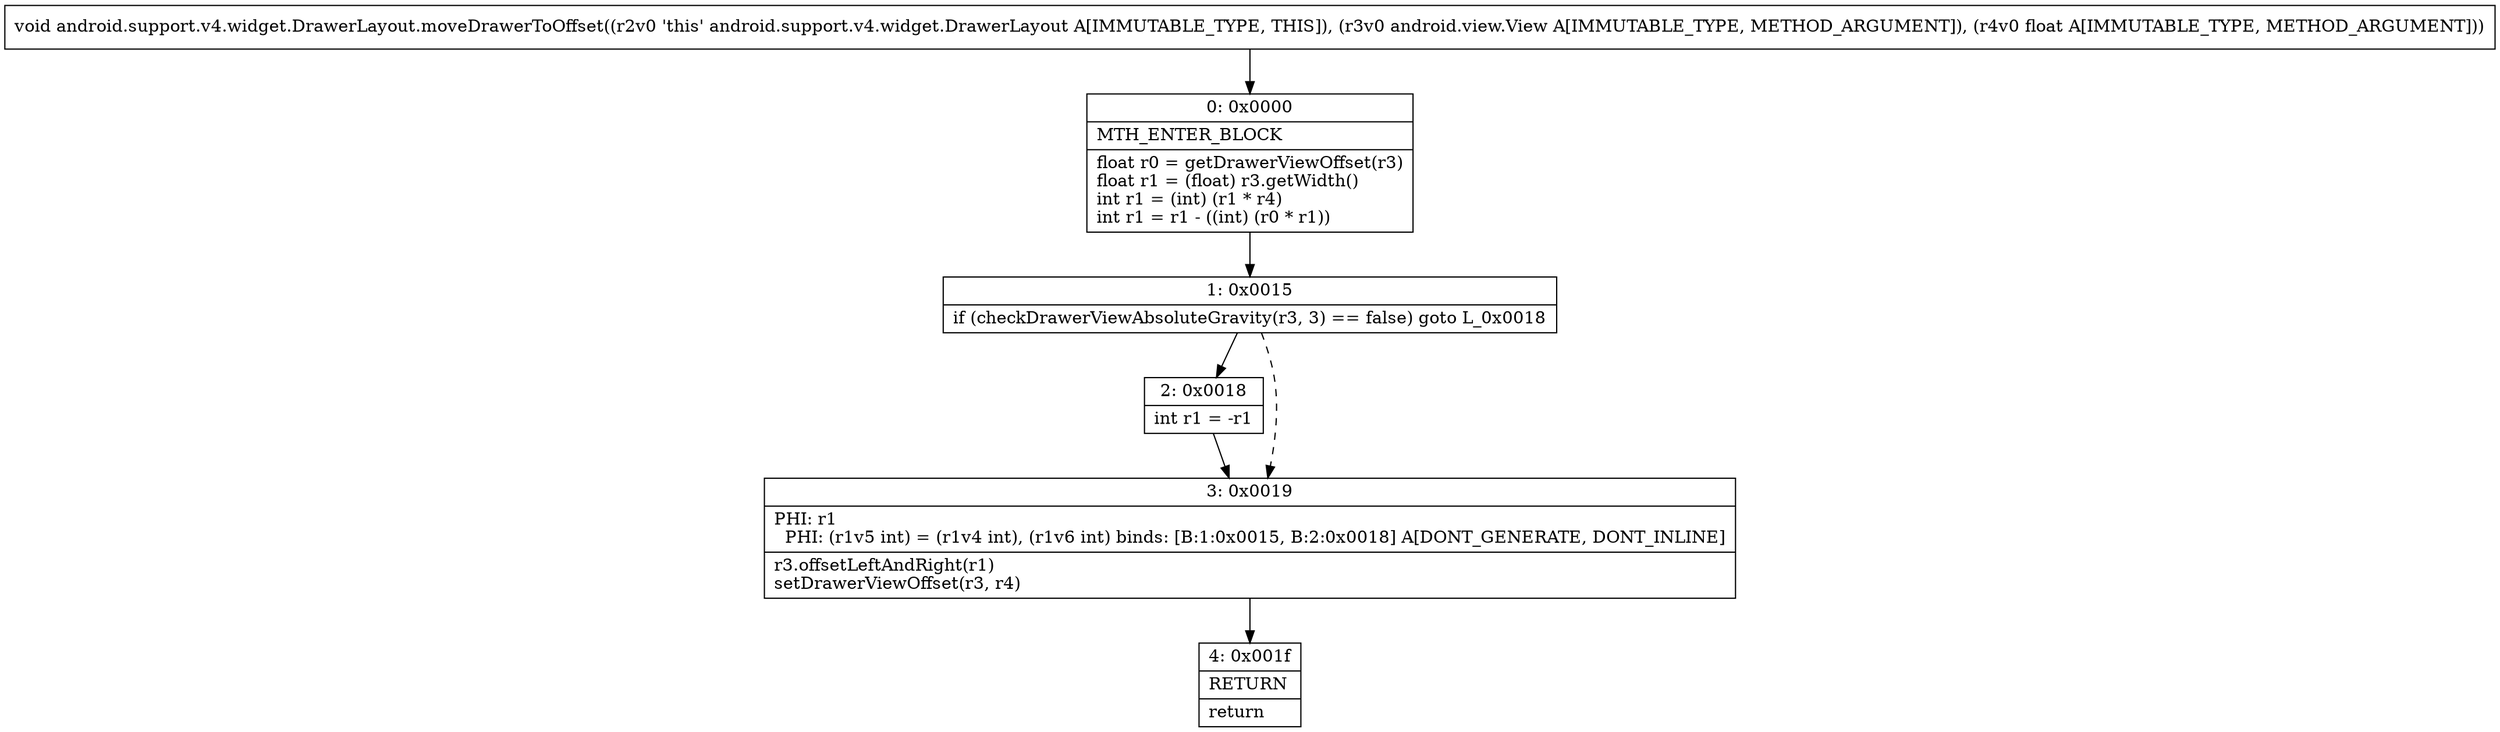 digraph "CFG forandroid.support.v4.widget.DrawerLayout.moveDrawerToOffset(Landroid\/view\/View;F)V" {
Node_0 [shape=record,label="{0\:\ 0x0000|MTH_ENTER_BLOCK\l|float r0 = getDrawerViewOffset(r3)\lfloat r1 = (float) r3.getWidth()\lint r1 = (int) (r1 * r4)\lint r1 = r1 \- ((int) (r0 * r1))\l}"];
Node_1 [shape=record,label="{1\:\ 0x0015|if (checkDrawerViewAbsoluteGravity(r3, 3) == false) goto L_0x0018\l}"];
Node_2 [shape=record,label="{2\:\ 0x0018|int r1 = \-r1\l}"];
Node_3 [shape=record,label="{3\:\ 0x0019|PHI: r1 \l  PHI: (r1v5 int) = (r1v4 int), (r1v6 int) binds: [B:1:0x0015, B:2:0x0018] A[DONT_GENERATE, DONT_INLINE]\l|r3.offsetLeftAndRight(r1)\lsetDrawerViewOffset(r3, r4)\l}"];
Node_4 [shape=record,label="{4\:\ 0x001f|RETURN\l|return\l}"];
MethodNode[shape=record,label="{void android.support.v4.widget.DrawerLayout.moveDrawerToOffset((r2v0 'this' android.support.v4.widget.DrawerLayout A[IMMUTABLE_TYPE, THIS]), (r3v0 android.view.View A[IMMUTABLE_TYPE, METHOD_ARGUMENT]), (r4v0 float A[IMMUTABLE_TYPE, METHOD_ARGUMENT])) }"];
MethodNode -> Node_0;
Node_0 -> Node_1;
Node_1 -> Node_2;
Node_1 -> Node_3[style=dashed];
Node_2 -> Node_3;
Node_3 -> Node_4;
}

